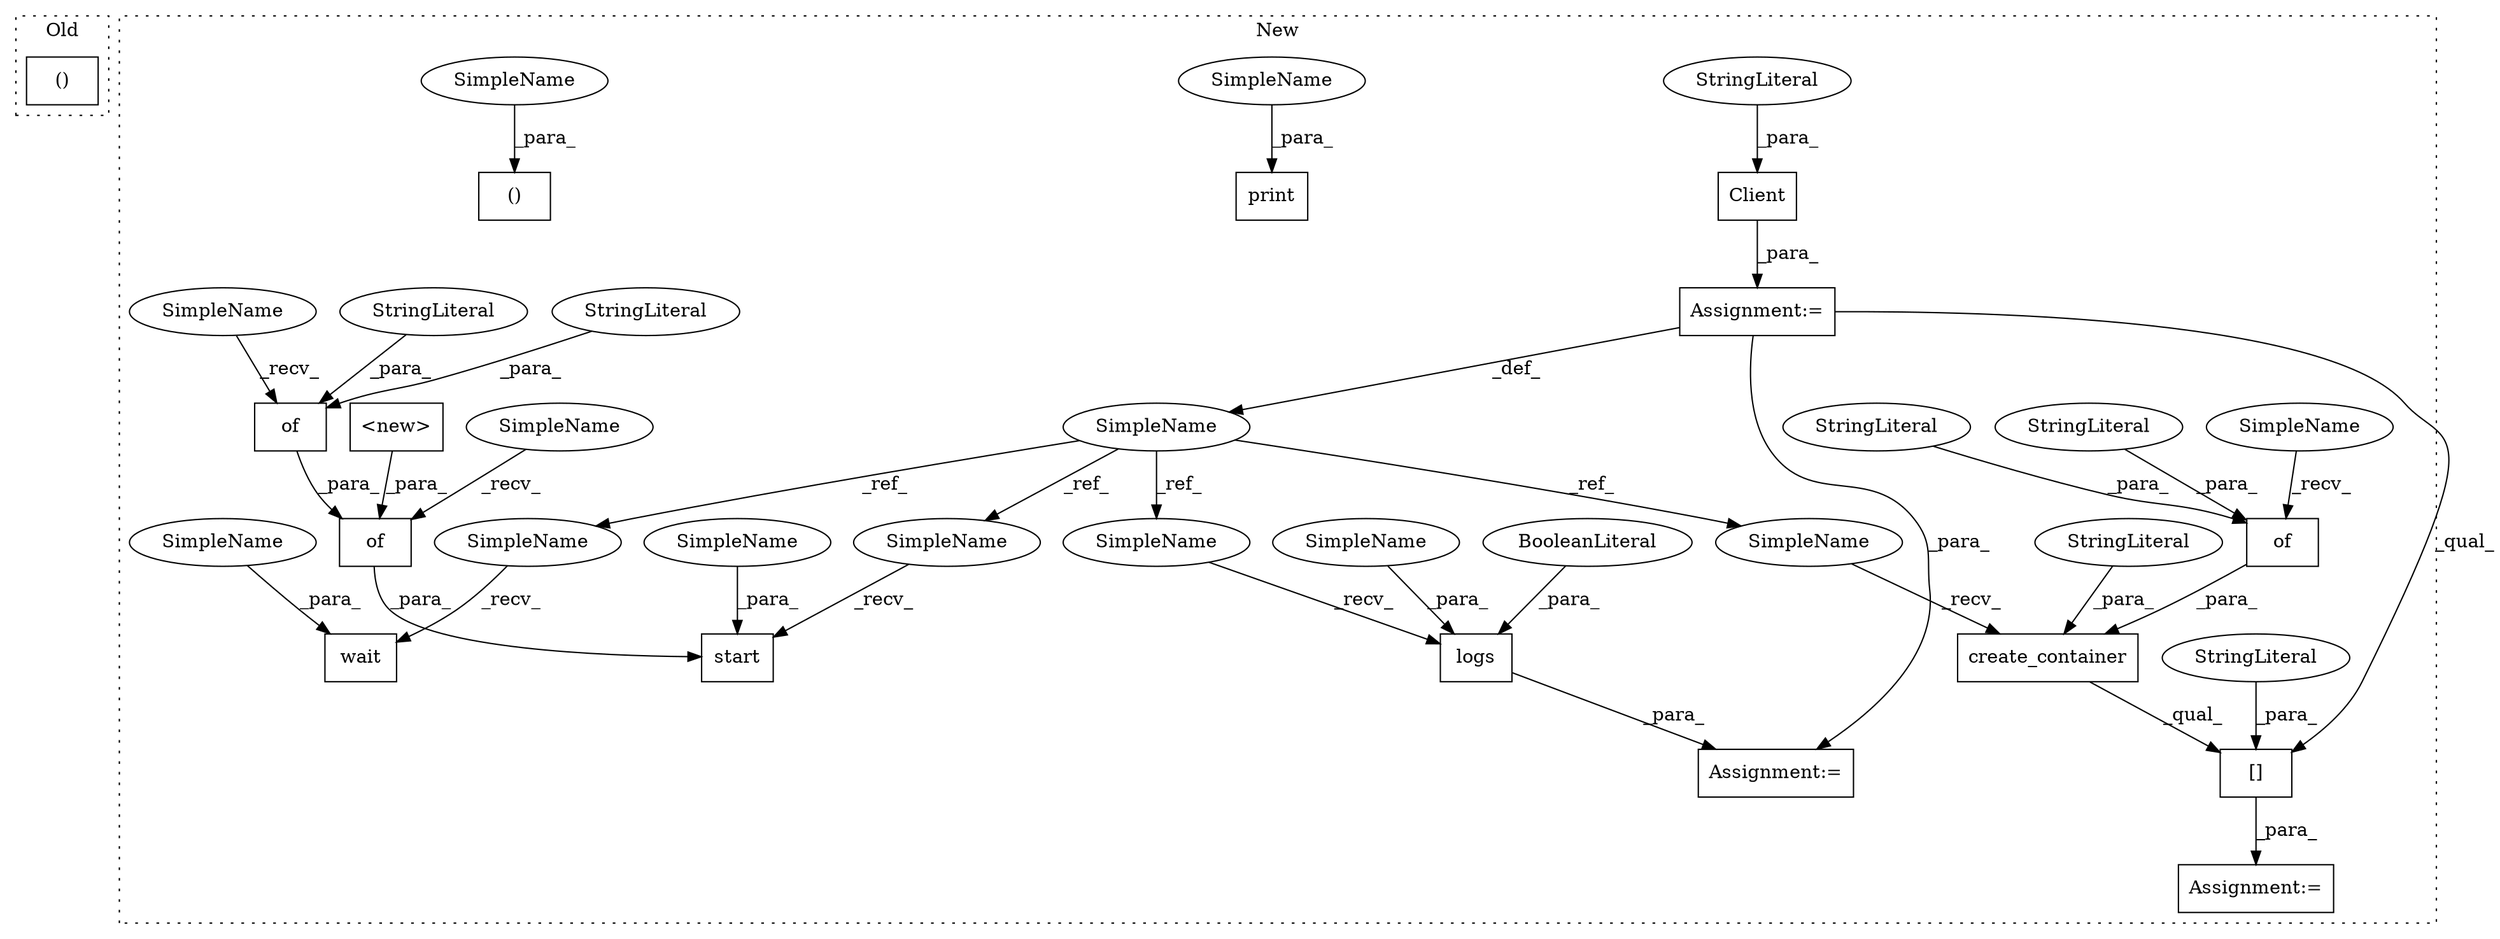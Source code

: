 digraph G {
subgraph cluster0 {
1 [label="()" a="106" s="12474" l="25" shape="box"];
label = "Old";
style="dotted";
}
subgraph cluster1 {
2 [label="logs" a="32" s="12096,12118" l="5,1" shape="box"];
3 [label="SimpleName" a="42" s="11770" l="6" shape="ellipse"];
4 [label="start" a="32" s="11969,12042" l="6,1" shape="box"];
5 [label="wait" a="32" s="12058,12070" l="5,1" shape="box"];
6 [label="BooleanLiteral" a="9" s="12114" l="4" shape="ellipse"];
7 [label="of" a="32" s="12017,12040" l="3,1" shape="box"];
8 [label="of" a="32" s="11987,12041" l="3,1" shape="box"];
9 [label="StringLiteral" a="45" s="12020" l="6" shape="ellipse"];
10 [label="StringLiteral" a="45" s="12027" l="13" shape="ellipse"];
11 [label="<new>" a="14" s="11990" l="22" shape="box"];
12 [label="Assignment:=" a="7" s="12088" l="1" shape="box"];
13 [label="create_container" a="32" s="11871,11925" l="17,1" shape="box"];
14 [label="()" a="106" s="11828" l="34" shape="box"];
15 [label="[]" a="2" s="11864,11931" l="63,1" shape="box"];
16 [label="StringLiteral" a="45" s="11927" l="4" shape="ellipse"];
17 [label="StringLiteral" a="45" s="11888" l="12" shape="ellipse"];
18 [label="of" a="32" s="11905,11924" l="3,1" shape="box"];
19 [label="StringLiteral" a="45" s="11922" l="2" shape="ellipse"];
20 [label="StringLiteral" a="45" s="11908" l="13" shape="ellipse"];
21 [label="Client" a="32" s="11777,11812" l="7,1" shape="box"];
22 [label="StringLiteral" a="45" s="11784" l="28" shape="ellipse"];
23 [label="Assignment:=" a="7" s="11862" l="2" shape="box"];
24 [label="Assignment:=" a="7" s="11776" l="1" shape="box"];
25 [label="print" a="32" s="11940,11953" l="6,1" shape="box"];
26 [label="SimpleName" a="42" s="11946" l="7" shape="ellipse"];
27 [label="SimpleName" a="42" s="12101" l="7" shape="ellipse"];
28 [label="SimpleName" a="42" s="11855" l="7" shape="ellipse"];
29 [label="SimpleName" a="42" s="11975" l="7" shape="ellipse"];
30 [label="SimpleName" a="42" s="12063" l="7" shape="ellipse"];
31 [label="SimpleName" a="42" s="12051" l="6" shape="ellipse"];
32 [label="SimpleName" a="42" s="12089" l="6" shape="ellipse"];
33 [label="SimpleName" a="42" s="11962" l="6" shape="ellipse"];
34 [label="SimpleName" a="42" s="11864" l="6" shape="ellipse"];
35 [label="SimpleName" a="42" s="12013" l="3" shape="ellipse"];
36 [label="SimpleName" a="42" s="11901" l="3" shape="ellipse"];
37 [label="SimpleName" a="42" s="11983" l="3" shape="ellipse"];
label = "New";
style="dotted";
}
2 -> 12 [label="_para_"];
3 -> 34 [label="_ref_"];
3 -> 33 [label="_ref_"];
3 -> 31 [label="_ref_"];
3 -> 32 [label="_ref_"];
6 -> 2 [label="_para_"];
7 -> 8 [label="_para_"];
8 -> 4 [label="_para_"];
9 -> 7 [label="_para_"];
10 -> 7 [label="_para_"];
11 -> 8 [label="_para_"];
13 -> 15 [label="_qual_"];
15 -> 23 [label="_para_"];
16 -> 15 [label="_para_"];
17 -> 13 [label="_para_"];
18 -> 13 [label="_para_"];
19 -> 18 [label="_para_"];
20 -> 18 [label="_para_"];
21 -> 24 [label="_para_"];
22 -> 21 [label="_para_"];
24 -> 12 [label="_para_"];
24 -> 15 [label="_qual_"];
24 -> 3 [label="_def_"];
26 -> 25 [label="_para_"];
27 -> 2 [label="_para_"];
28 -> 14 [label="_para_"];
29 -> 4 [label="_para_"];
30 -> 5 [label="_para_"];
31 -> 5 [label="_recv_"];
32 -> 2 [label="_recv_"];
33 -> 4 [label="_recv_"];
34 -> 13 [label="_recv_"];
35 -> 7 [label="_recv_"];
36 -> 18 [label="_recv_"];
37 -> 8 [label="_recv_"];
}